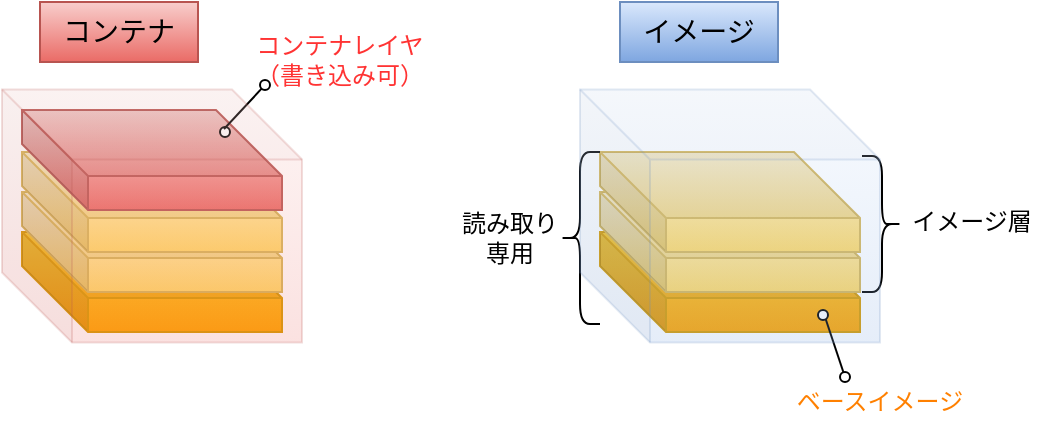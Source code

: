 <mxfile version="12.5.5" type="github" pages="2">
  <diagram id="cfWL9I5VaqwXCQ-wAxmS" name="ページ1">
    <mxGraphModel dx="862" dy="401" grid="1" gridSize="10" guides="1" tooltips="1" connect="1" arrows="1" fold="1" page="1" pageScale="1" pageWidth="690" pageHeight="980" math="0" shadow="0">
      <root>
        <mxCell id="0"/>
        <mxCell id="1" parent="0"/>
        <mxCell id="Yg40pVJLnZHHLznyGigl-1" value="" style="shape=cube;whiteSpace=wrap;html=1;boundedLbl=1;backgroundOutline=1;darkOpacity=0.05;darkOpacity2=0.1;size=33;fillColor=#ffcd28;strokeColor=#d79b00;gradientColor=#ffa500;" vertex="1" parent="1">
          <mxGeometry x="420" y="236" width="130" height="50" as="geometry"/>
        </mxCell>
        <mxCell id="Yg40pVJLnZHHLznyGigl-3" value="" style="shape=cube;whiteSpace=wrap;html=1;boundedLbl=1;backgroundOutline=1;darkOpacity=0.05;darkOpacity2=0.1;size=33;fillColor=#fff2cc;strokeColor=#d6b656;gradientColor=#ffd966;" vertex="1" parent="1">
          <mxGeometry x="420" y="216" width="130" height="50" as="geometry"/>
        </mxCell>
        <mxCell id="Yg40pVJLnZHHLznyGigl-4" value="" style="shape=cube;whiteSpace=wrap;html=1;boundedLbl=1;backgroundOutline=1;darkOpacity=0.05;darkOpacity2=0.1;size=33;fillColor=#fff2cc;strokeColor=#d6b656;gradientColor=#ffd966;" vertex="1" parent="1">
          <mxGeometry x="420" y="196" width="130" height="50" as="geometry"/>
        </mxCell>
        <mxCell id="Yg40pVJLnZHHLznyGigl-6" value="" style="endArrow=none;html=1;" edge="1" parent="1">
          <mxGeometry width="50" height="50" relative="1" as="geometry">
            <mxPoint x="542" y="307" as="sourcePoint"/>
            <mxPoint x="532" y="277" as="targetPoint"/>
          </mxGeometry>
        </mxCell>
        <mxCell id="Yg40pVJLnZHHLznyGigl-7" value="" style="ellipse;whiteSpace=wrap;html=1;aspect=fixed;" vertex="1" parent="1">
          <mxGeometry x="529" y="275" width="5" height="5" as="geometry"/>
        </mxCell>
        <mxCell id="Yg40pVJLnZHHLznyGigl-8" value="" style="ellipse;whiteSpace=wrap;html=1;aspect=fixed;" vertex="1" parent="1">
          <mxGeometry x="540" y="306" width="5" height="5" as="geometry"/>
        </mxCell>
        <mxCell id="Yg40pVJLnZHHLznyGigl-9" value="ベースイメージ" style="text;html=1;strokeColor=none;fillColor=none;align=center;verticalAlign=middle;whiteSpace=wrap;rounded=0;fontColor=#FF8000;" vertex="1" parent="1">
          <mxGeometry x="500" y="311" width="120" height="20" as="geometry"/>
        </mxCell>
        <mxCell id="Yg40pVJLnZHHLznyGigl-10" value="" style="shape=curlyBracket;whiteSpace=wrap;html=1;rounded=1;fontColor=#00CC00;" vertex="1" parent="1">
          <mxGeometry x="400" y="196" width="20" height="86" as="geometry"/>
        </mxCell>
        <mxCell id="Yg40pVJLnZHHLznyGigl-11" value="読み取り専用" style="text;html=1;strokeColor=none;fillColor=none;align=center;verticalAlign=middle;whiteSpace=wrap;rounded=0;fontColor=#000000;" vertex="1" parent="1">
          <mxGeometry x="350" y="224" width="50" height="30" as="geometry"/>
        </mxCell>
        <mxCell id="Yg40pVJLnZHHLznyGigl-12" value="" style="shape=curlyBracket;whiteSpace=wrap;html=1;rounded=1;fontColor=#00CC00;rotation=-180;" vertex="1" parent="1">
          <mxGeometry x="551" y="198" width="20" height="68" as="geometry"/>
        </mxCell>
        <mxCell id="Yg40pVJLnZHHLznyGigl-13" value="イメージ層" style="text;html=1;strokeColor=none;fillColor=none;align=center;verticalAlign=middle;whiteSpace=wrap;rounded=0;fontColor=#000000;" vertex="1" parent="1">
          <mxGeometry x="571" y="216" width="70" height="30" as="geometry"/>
        </mxCell>
        <mxCell id="Yg40pVJLnZHHLznyGigl-15" value="" style="shape=cube;whiteSpace=wrap;html=1;boundedLbl=1;backgroundOutline=1;darkOpacity=0.05;darkOpacity2=0.1;size=33;fillColor=#ffcd28;strokeColor=#d79b00;gradientColor=#ffa500;" vertex="1" parent="1">
          <mxGeometry x="131" y="236" width="130" height="50" as="geometry"/>
        </mxCell>
        <mxCell id="Yg40pVJLnZHHLznyGigl-16" value="" style="shape=cube;whiteSpace=wrap;html=1;boundedLbl=1;backgroundOutline=1;darkOpacity=0.05;darkOpacity2=0.1;size=33;fillColor=#fff2cc;strokeColor=#d6b656;gradientColor=#ffd966;" vertex="1" parent="1">
          <mxGeometry x="131" y="216" width="130" height="50" as="geometry"/>
        </mxCell>
        <mxCell id="Yg40pVJLnZHHLznyGigl-17" value="" style="shape=cube;whiteSpace=wrap;html=1;boundedLbl=1;backgroundOutline=1;darkOpacity=0.05;darkOpacity2=0.1;size=33;fillColor=#fff2cc;strokeColor=#d6b656;gradientColor=#ffd966;" vertex="1" parent="1">
          <mxGeometry x="131" y="196" width="130" height="50" as="geometry"/>
        </mxCell>
        <mxCell id="Yg40pVJLnZHHLznyGigl-25" value="" style="shape=cube;whiteSpace=wrap;html=1;boundedLbl=1;backgroundOutline=1;darkOpacity=0.05;darkOpacity2=0.1;size=33;fillColor=#f8cecc;strokeColor=#b85450;gradientColor=#ea6b66;" vertex="1" parent="1">
          <mxGeometry x="131" y="175" width="130" height="50" as="geometry"/>
        </mxCell>
        <mxCell id="Yg40pVJLnZHHLznyGigl-26" value="" style="endArrow=none;html=1;" edge="1" parent="1" source="Yg40pVJLnZHHLznyGigl-27">
          <mxGeometry width="50" height="50" relative="1" as="geometry">
            <mxPoint x="232" y="184.5" as="sourcePoint"/>
            <mxPoint x="250" y="162.5" as="targetPoint"/>
          </mxGeometry>
        </mxCell>
        <mxCell id="Yg40pVJLnZHHLznyGigl-28" value="" style="ellipse;whiteSpace=wrap;html=1;aspect=fixed;" vertex="1" parent="1">
          <mxGeometry x="230" y="183.5" width="5" height="5" as="geometry"/>
        </mxCell>
        <mxCell id="Yg40pVJLnZHHLznyGigl-29" value="コンテナレイヤ&lt;br&gt;（書き込み可）" style="text;html=1;strokeColor=none;fillColor=none;align=center;verticalAlign=middle;whiteSpace=wrap;rounded=0;fontColor=#FF3333;" vertex="1" parent="1">
          <mxGeometry x="230" y="135" width="120" height="30" as="geometry"/>
        </mxCell>
        <mxCell id="Yg40pVJLnZHHLznyGigl-27" value="" style="ellipse;whiteSpace=wrap;html=1;aspect=fixed;" vertex="1" parent="1">
          <mxGeometry x="250" y="160" width="5" height="5" as="geometry"/>
        </mxCell>
        <mxCell id="Yg40pVJLnZHHLznyGigl-31" value="" style="endArrow=none;html=1;" edge="1" parent="1" target="Yg40pVJLnZHHLznyGigl-27">
          <mxGeometry width="50" height="50" relative="1" as="geometry">
            <mxPoint x="232" y="184.5" as="sourcePoint"/>
            <mxPoint x="250" y="162.5" as="targetPoint"/>
          </mxGeometry>
        </mxCell>
        <mxCell id="Yg40pVJLnZHHLznyGigl-32" value="" style="shape=cube;whiteSpace=wrap;html=1;boundedLbl=1;backgroundOutline=1;darkOpacity=0.05;darkOpacity2=0.1;fontSize=14;gradientColor=#ea6b66;fillColor=#f8cecc;strokeColor=#b85450;opacity=20;size=35;" vertex="1" parent="1">
          <mxGeometry x="121" y="164.75" width="150" height="126.5" as="geometry"/>
        </mxCell>
        <mxCell id="Yg40pVJLnZHHLznyGigl-37" value="" style="shape=cube;whiteSpace=wrap;html=1;boundedLbl=1;backgroundOutline=1;darkOpacity=0.05;darkOpacity2=0.1;fontSize=14;gradientColor=#7ea6e0;fillColor=#dae8fc;strokeColor=#6c8ebf;opacity=20;size=35;" vertex="1" parent="1">
          <mxGeometry x="410" y="164.75" width="150" height="126.5" as="geometry"/>
        </mxCell>
        <mxCell id="Yg40pVJLnZHHLznyGigl-38" value="コンテナ" style="rounded=0;whiteSpace=wrap;html=1;fontSize=14;gradientColor=#ea6b66;fillColor=#f8cecc;strokeColor=#b85450;" vertex="1" parent="1">
          <mxGeometry x="140" y="121" width="79" height="30" as="geometry"/>
        </mxCell>
        <mxCell id="Yg40pVJLnZHHLznyGigl-39" value="イメージ" style="rounded=0;whiteSpace=wrap;html=1;fontSize=14;gradientColor=#7ea6e0;fillColor=#dae8fc;strokeColor=#6c8ebf;" vertex="1" parent="1">
          <mxGeometry x="430" y="121" width="79" height="30" as="geometry"/>
        </mxCell>
      </root>
    </mxGraphModel>
  </diagram>
  <diagram id="lJ_muPP2k9wOJaN6G1gM" name="ページ2">
    <mxGraphModel dx="862" dy="401" grid="1" gridSize="10" guides="1" tooltips="1" connect="1" arrows="1" fold="1" page="1" pageScale="1" pageWidth="690" pageHeight="980" math="0" shadow="0">
      <root>
        <mxCell id="-dtmN8aaOdj8T2KV-MH8-0"/>
        <mxCell id="-dtmN8aaOdj8T2KV-MH8-1" parent="-dtmN8aaOdj8T2KV-MH8-0"/>
        <mxCell id="CzjIRd_wZLIxVllQWqMt-0" value="" style="shape=cube;whiteSpace=wrap;html=1;boundedLbl=1;backgroundOutline=1;darkOpacity=0.05;darkOpacity2=0.1;size=33;fillColor=#ffcd28;strokeColor=#d79b00;gradientColor=#ffa500;" vertex="1" parent="-dtmN8aaOdj8T2KV-MH8-1">
          <mxGeometry x="140" y="245" width="130" height="50" as="geometry"/>
        </mxCell>
        <mxCell id="CzjIRd_wZLIxVllQWqMt-1" value="" style="shape=cube;whiteSpace=wrap;html=1;boundedLbl=1;backgroundOutline=1;darkOpacity=0.05;darkOpacity2=0.1;size=33;fillColor=#fff2cc;strokeColor=#d6b656;gradientColor=#ffd966;" vertex="1" parent="-dtmN8aaOdj8T2KV-MH8-1">
          <mxGeometry x="140" y="225" width="130" height="50" as="geometry"/>
        </mxCell>
        <mxCell id="CzjIRd_wZLIxVllQWqMt-2" value="" style="shape=cube;whiteSpace=wrap;html=1;boundedLbl=1;backgroundOutline=1;darkOpacity=0.05;darkOpacity2=0.1;size=33;fillColor=#fff2cc;strokeColor=#d6b656;gradientColor=#ffd966;" vertex="1" parent="-dtmN8aaOdj8T2KV-MH8-1">
          <mxGeometry x="140" y="205" width="130" height="50" as="geometry"/>
        </mxCell>
        <mxCell id="CzjIRd_wZLIxVllQWqMt-3" value="" style="endArrow=none;html=1;exitX=1.013;exitY=0.952;exitDx=0;exitDy=0;exitPerimeter=0;" edge="1" parent="-dtmN8aaOdj8T2KV-MH8-1" source="CzjIRd_wZLIxVllQWqMt-11">
          <mxGeometry width="50" height="50" relative="1" as="geometry">
            <mxPoint x="262" y="316" as="sourcePoint"/>
            <mxPoint x="252" y="286" as="targetPoint"/>
          </mxGeometry>
        </mxCell>
        <mxCell id="CzjIRd_wZLIxVllQWqMt-4" value="" style="ellipse;whiteSpace=wrap;html=1;aspect=fixed;" vertex="1" parent="-dtmN8aaOdj8T2KV-MH8-1">
          <mxGeometry x="249" y="284" width="5" height="5" as="geometry"/>
        </mxCell>
        <mxCell id="CzjIRd_wZLIxVllQWqMt-5" value="" style="ellipse;whiteSpace=wrap;html=1;aspect=fixed;" vertex="1" parent="-dtmN8aaOdj8T2KV-MH8-1">
          <mxGeometry x="279" y="292" width="5" height="5" as="geometry"/>
        </mxCell>
        <mxCell id="CzjIRd_wZLIxVllQWqMt-6" value="ベースイメージ" style="text;html=1;strokeColor=none;fillColor=none;align=center;verticalAlign=middle;whiteSpace=wrap;rounded=0;fontColor=#FF8000;" vertex="1" parent="-dtmN8aaOdj8T2KV-MH8-1">
          <mxGeometry x="269" y="288" width="120" height="20" as="geometry"/>
        </mxCell>
        <mxCell id="CzjIRd_wZLIxVllQWqMt-7" value="" style="shape=curlyBracket;whiteSpace=wrap;html=1;rounded=1;fontColor=#00CC00;" vertex="1" parent="-dtmN8aaOdj8T2KV-MH8-1">
          <mxGeometry x="120" y="205" width="20" height="86" as="geometry"/>
        </mxCell>
        <mxCell id="CzjIRd_wZLIxVllQWqMt-8" value="読み取り専用" style="text;html=1;strokeColor=none;fillColor=none;align=center;verticalAlign=middle;whiteSpace=wrap;rounded=0;fontColor=#000000;" vertex="1" parent="-dtmN8aaOdj8T2KV-MH8-1">
          <mxGeometry x="70" y="233" width="50" height="30" as="geometry"/>
        </mxCell>
        <mxCell id="CzjIRd_wZLIxVllQWqMt-9" value="" style="shape=curlyBracket;whiteSpace=wrap;html=1;rounded=1;fontColor=#00CC00;rotation=-180;" vertex="1" parent="-dtmN8aaOdj8T2KV-MH8-1">
          <mxGeometry x="271" y="207" width="20" height="68" as="geometry"/>
        </mxCell>
        <mxCell id="CzjIRd_wZLIxVllQWqMt-10" value="イメージ層" style="text;html=1;strokeColor=none;fillColor=none;align=center;verticalAlign=middle;whiteSpace=wrap;rounded=0;fontColor=#000000;" vertex="1" parent="-dtmN8aaOdj8T2KV-MH8-1">
          <mxGeometry x="291" y="225" width="70" height="30" as="geometry"/>
        </mxCell>
        <mxCell id="CzjIRd_wZLIxVllQWqMt-11" value="" style="shape=cube;whiteSpace=wrap;html=1;boundedLbl=1;backgroundOutline=1;darkOpacity=0.05;darkOpacity2=0.1;fontSize=14;gradientColor=#7ea6e0;fillColor=#dae8fc;strokeColor=#6c8ebf;opacity=20;size=35;" vertex="1" parent="-dtmN8aaOdj8T2KV-MH8-1">
          <mxGeometry x="130" y="173.75" width="150" height="126.25" as="geometry"/>
        </mxCell>
        <mxCell id="CzjIRd_wZLIxVllQWqMt-12" value="イメージ" style="rounded=0;whiteSpace=wrap;html=1;fontSize=14;gradientColor=#7ea6e0;fillColor=#dae8fc;strokeColor=#6c8ebf;" vertex="1" parent="-dtmN8aaOdj8T2KV-MH8-1">
          <mxGeometry x="150" y="130" width="79" height="30" as="geometry"/>
        </mxCell>
        <mxCell id="uf6RUyeMBZ0KuSeUqPo9-0" value="" style="shape=cube;whiteSpace=wrap;html=1;boundedLbl=1;backgroundOutline=1;darkOpacity=0.05;darkOpacity2=0.1;size=33;fillColor=#ffcd28;strokeColor=#d79b00;gradientColor=#ffa500;" vertex="1" parent="-dtmN8aaOdj8T2KV-MH8-1">
          <mxGeometry x="420" y="245" width="130" height="50" as="geometry"/>
        </mxCell>
        <mxCell id="uf6RUyeMBZ0KuSeUqPo9-1" value="" style="shape=cube;whiteSpace=wrap;html=1;boundedLbl=1;backgroundOutline=1;darkOpacity=0.05;darkOpacity2=0.1;size=33;fillColor=#fff2cc;strokeColor=#d6b656;gradientColor=#ffd966;" vertex="1" parent="-dtmN8aaOdj8T2KV-MH8-1">
          <mxGeometry x="420" y="225" width="130" height="50" as="geometry"/>
        </mxCell>
        <mxCell id="uf6RUyeMBZ0KuSeUqPo9-2" value="" style="shape=cube;whiteSpace=wrap;html=1;boundedLbl=1;backgroundOutline=1;darkOpacity=0.05;darkOpacity2=0.1;size=33;fillColor=#fff2cc;strokeColor=#d6b656;gradientColor=#ffd966;" vertex="1" parent="-dtmN8aaOdj8T2KV-MH8-1">
          <mxGeometry x="420" y="205" width="130" height="50" as="geometry"/>
        </mxCell>
        <mxCell id="uf6RUyeMBZ0KuSeUqPo9-3" value="" style="shape=cube;whiteSpace=wrap;html=1;boundedLbl=1;backgroundOutline=1;darkOpacity=0.05;darkOpacity2=0.1;size=33;fillColor=#f8cecc;strokeColor=#b85450;gradientColor=#ea6b66;" vertex="1" parent="-dtmN8aaOdj8T2KV-MH8-1">
          <mxGeometry x="420" y="184" width="130" height="50" as="geometry"/>
        </mxCell>
        <mxCell id="uf6RUyeMBZ0KuSeUqPo9-4" value="" style="endArrow=none;html=1;" edge="1" parent="-dtmN8aaOdj8T2KV-MH8-1" source="uf6RUyeMBZ0KuSeUqPo9-7">
          <mxGeometry width="50" height="50" relative="1" as="geometry">
            <mxPoint x="521" y="193.5" as="sourcePoint"/>
            <mxPoint x="539" y="171.5" as="targetPoint"/>
          </mxGeometry>
        </mxCell>
        <mxCell id="uf6RUyeMBZ0KuSeUqPo9-5" value="" style="ellipse;whiteSpace=wrap;html=1;aspect=fixed;" vertex="1" parent="-dtmN8aaOdj8T2KV-MH8-1">
          <mxGeometry x="519" y="192.5" width="5" height="5" as="geometry"/>
        </mxCell>
        <mxCell id="uf6RUyeMBZ0KuSeUqPo9-6" value="コンテナレイヤ&lt;br&gt;（書き込み可）" style="text;html=1;strokeColor=none;fillColor=none;align=center;verticalAlign=middle;whiteSpace=wrap;rounded=0;fontColor=#FF3333;" vertex="1" parent="-dtmN8aaOdj8T2KV-MH8-1">
          <mxGeometry x="519" y="144" width="120" height="30" as="geometry"/>
        </mxCell>
        <mxCell id="uf6RUyeMBZ0KuSeUqPo9-7" value="" style="ellipse;whiteSpace=wrap;html=1;aspect=fixed;" vertex="1" parent="-dtmN8aaOdj8T2KV-MH8-1">
          <mxGeometry x="539" y="169" width="5" height="5" as="geometry"/>
        </mxCell>
        <mxCell id="uf6RUyeMBZ0KuSeUqPo9-8" value="" style="endArrow=none;html=1;" edge="1" parent="-dtmN8aaOdj8T2KV-MH8-1" target="uf6RUyeMBZ0KuSeUqPo9-7">
          <mxGeometry width="50" height="50" relative="1" as="geometry">
            <mxPoint x="521" y="193.5" as="sourcePoint"/>
            <mxPoint x="539" y="171.5" as="targetPoint"/>
          </mxGeometry>
        </mxCell>
        <mxCell id="uf6RUyeMBZ0KuSeUqPo9-9" value="" style="shape=cube;whiteSpace=wrap;html=1;boundedLbl=1;backgroundOutline=1;darkOpacity=0.05;darkOpacity2=0.1;fontSize=14;gradientColor=#ea6b66;fillColor=#f8cecc;strokeColor=#b85450;opacity=20;size=35;" vertex="1" parent="-dtmN8aaOdj8T2KV-MH8-1">
          <mxGeometry x="410" y="173.75" width="150" height="126.5" as="geometry"/>
        </mxCell>
        <mxCell id="uf6RUyeMBZ0KuSeUqPo9-10" value="コンテナ" style="rounded=0;whiteSpace=wrap;html=1;fontSize=14;gradientColor=#ea6b66;fillColor=#f8cecc;strokeColor=#b85450;" vertex="1" parent="-dtmN8aaOdj8T2KV-MH8-1">
          <mxGeometry x="429" y="130" width="79" height="30" as="geometry"/>
        </mxCell>
        <mxCell id="uf6RUyeMBZ0KuSeUqPo9-11" value="dockerd" style="shape=flexArrow;endArrow=classic;html=1;fontSize=16;fontColor=#000000;width=22;endSize=9.33;labelBackgroundColor=none;gradientColor=#b3b3b3;fillColor=#f5f5f5;strokeColor=#666666;" edge="1" parent="-dtmN8aaOdj8T2KV-MH8-1">
          <mxGeometry width="50" height="50" relative="1" as="geometry">
            <mxPoint x="300.5" y="194.5" as="sourcePoint"/>
            <mxPoint x="390" y="195" as="targetPoint"/>
          </mxGeometry>
        </mxCell>
      </root>
    </mxGraphModel>
  </diagram>
</mxfile>
